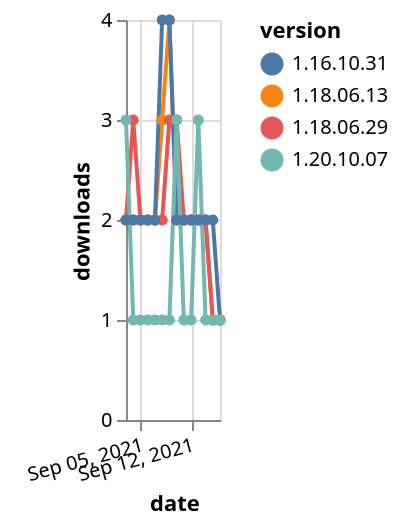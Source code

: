 {"$schema": "https://vega.github.io/schema/vega-lite/v5.json", "description": "A simple bar chart with embedded data.", "data": {"values": [{"date": "2021-09-03", "total": 2753, "delta": 2, "version": "1.18.06.13"}, {"date": "2021-09-04", "total": 2755, "delta": 2, "version": "1.18.06.13"}, {"date": "2021-09-05", "total": 2757, "delta": 2, "version": "1.18.06.13"}, {"date": "2021-09-06", "total": 2759, "delta": 2, "version": "1.18.06.13"}, {"date": "2021-09-07", "total": 2761, "delta": 2, "version": "1.18.06.13"}, {"date": "2021-09-08", "total": 2764, "delta": 3, "version": "1.18.06.13"}, {"date": "2021-09-09", "total": 2768, "delta": 4, "version": "1.18.06.13"}, {"date": "2021-09-10", "total": 2770, "delta": 2, "version": "1.18.06.13"}, {"date": "2021-09-11", "total": 2772, "delta": 2, "version": "1.18.06.13"}, {"date": "2021-09-12", "total": 2774, "delta": 2, "version": "1.18.06.13"}, {"date": "2021-09-13", "total": 2776, "delta": 2, "version": "1.18.06.13"}, {"date": "2021-09-14", "total": 2778, "delta": 2, "version": "1.18.06.13"}, {"date": "2021-09-15", "total": 2779, "delta": 1, "version": "1.18.06.13"}, {"date": "2021-09-16", "total": 2780, "delta": 1, "version": "1.18.06.13"}, {"date": "2021-09-03", "total": 2549, "delta": 2, "version": "1.18.06.29"}, {"date": "2021-09-04", "total": 2552, "delta": 3, "version": "1.18.06.29"}, {"date": "2021-09-05", "total": 2554, "delta": 2, "version": "1.18.06.29"}, {"date": "2021-09-06", "total": 2556, "delta": 2, "version": "1.18.06.29"}, {"date": "2021-09-07", "total": 2558, "delta": 2, "version": "1.18.06.29"}, {"date": "2021-09-08", "total": 2560, "delta": 2, "version": "1.18.06.29"}, {"date": "2021-09-09", "total": 2563, "delta": 3, "version": "1.18.06.29"}, {"date": "2021-09-10", "total": 2566, "delta": 3, "version": "1.18.06.29"}, {"date": "2021-09-11", "total": 2568, "delta": 2, "version": "1.18.06.29"}, {"date": "2021-09-12", "total": 2570, "delta": 2, "version": "1.18.06.29"}, {"date": "2021-09-13", "total": 2572, "delta": 2, "version": "1.18.06.29"}, {"date": "2021-09-14", "total": 2574, "delta": 2, "version": "1.18.06.29"}, {"date": "2021-09-15", "total": 2575, "delta": 1, "version": "1.18.06.29"}, {"date": "2021-09-16", "total": 2576, "delta": 1, "version": "1.18.06.29"}, {"date": "2021-09-03", "total": 3221, "delta": 2, "version": "1.16.10.31"}, {"date": "2021-09-04", "total": 3223, "delta": 2, "version": "1.16.10.31"}, {"date": "2021-09-05", "total": 3225, "delta": 2, "version": "1.16.10.31"}, {"date": "2021-09-06", "total": 3227, "delta": 2, "version": "1.16.10.31"}, {"date": "2021-09-07", "total": 3229, "delta": 2, "version": "1.16.10.31"}, {"date": "2021-09-08", "total": 3233, "delta": 4, "version": "1.16.10.31"}, {"date": "2021-09-09", "total": 3237, "delta": 4, "version": "1.16.10.31"}, {"date": "2021-09-10", "total": 3239, "delta": 2, "version": "1.16.10.31"}, {"date": "2021-09-11", "total": 3241, "delta": 2, "version": "1.16.10.31"}, {"date": "2021-09-12", "total": 3243, "delta": 2, "version": "1.16.10.31"}, {"date": "2021-09-13", "total": 3245, "delta": 2, "version": "1.16.10.31"}, {"date": "2021-09-14", "total": 3247, "delta": 2, "version": "1.16.10.31"}, {"date": "2021-09-15", "total": 3249, "delta": 2, "version": "1.16.10.31"}, {"date": "2021-09-16", "total": 3250, "delta": 1, "version": "1.16.10.31"}, {"date": "2021-09-03", "total": 216, "delta": 3, "version": "1.20.10.07"}, {"date": "2021-09-04", "total": 217, "delta": 1, "version": "1.20.10.07"}, {"date": "2021-09-05", "total": 218, "delta": 1, "version": "1.20.10.07"}, {"date": "2021-09-06", "total": 219, "delta": 1, "version": "1.20.10.07"}, {"date": "2021-09-07", "total": 220, "delta": 1, "version": "1.20.10.07"}, {"date": "2021-09-08", "total": 221, "delta": 1, "version": "1.20.10.07"}, {"date": "2021-09-09", "total": 222, "delta": 1, "version": "1.20.10.07"}, {"date": "2021-09-10", "total": 225, "delta": 3, "version": "1.20.10.07"}, {"date": "2021-09-11", "total": 226, "delta": 1, "version": "1.20.10.07"}, {"date": "2021-09-12", "total": 227, "delta": 1, "version": "1.20.10.07"}, {"date": "2021-09-13", "total": 230, "delta": 3, "version": "1.20.10.07"}, {"date": "2021-09-14", "total": 231, "delta": 1, "version": "1.20.10.07"}, {"date": "2021-09-15", "total": 232, "delta": 1, "version": "1.20.10.07"}, {"date": "2021-09-16", "total": 233, "delta": 1, "version": "1.20.10.07"}]}, "width": "container", "mark": {"type": "line", "point": {"filled": true}}, "encoding": {"x": {"field": "date", "type": "temporal", "timeUnit": "yearmonthdate", "title": "date", "axis": {"labelAngle": -15}}, "y": {"field": "delta", "type": "quantitative", "title": "downloads"}, "color": {"field": "version", "type": "nominal"}, "tooltip": {"field": "delta"}}}